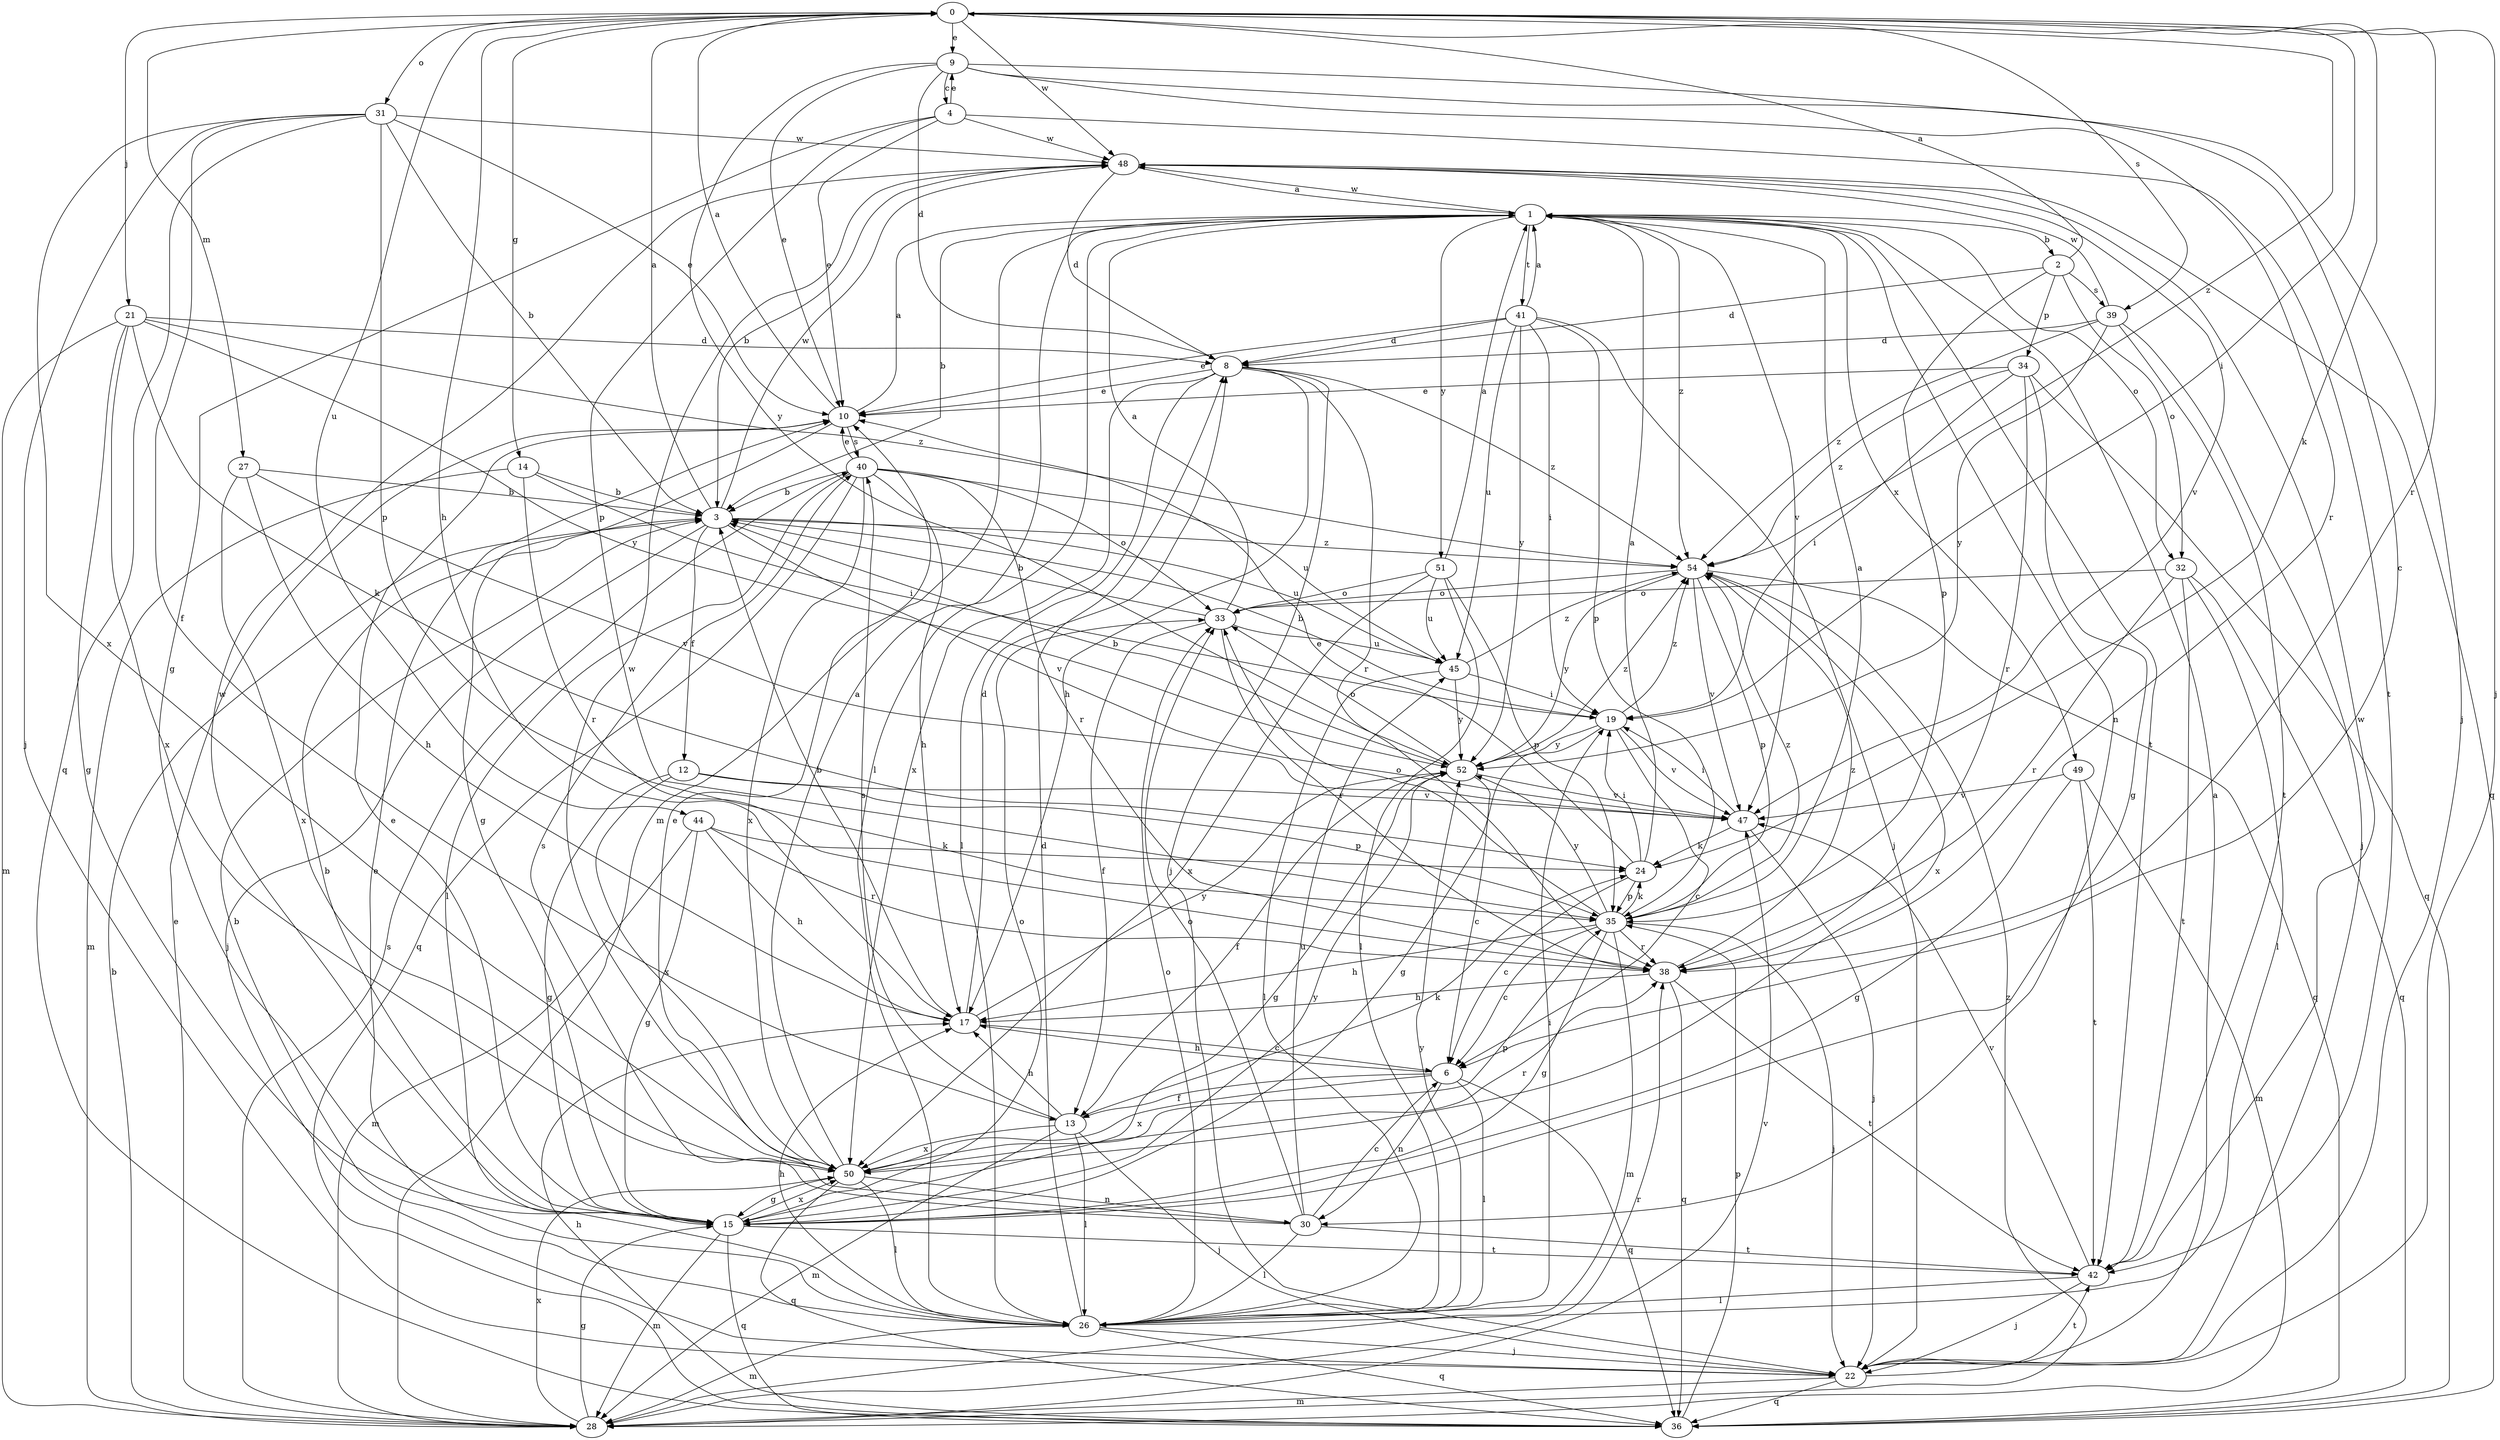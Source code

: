 strict digraph  {
0;
1;
2;
3;
4;
6;
8;
9;
10;
12;
13;
14;
15;
17;
19;
21;
22;
24;
26;
27;
28;
30;
31;
32;
33;
34;
35;
36;
38;
39;
40;
41;
42;
44;
45;
47;
48;
49;
50;
51;
52;
54;
0 -> 9  [label=e];
0 -> 14  [label=g];
0 -> 17  [label=h];
0 -> 19  [label=i];
0 -> 21  [label=j];
0 -> 22  [label=j];
0 -> 24  [label=k];
0 -> 27  [label=m];
0 -> 31  [label=o];
0 -> 38  [label=r];
0 -> 39  [label=s];
0 -> 44  [label=u];
0 -> 48  [label=w];
0 -> 54  [label=z];
1 -> 2  [label=b];
1 -> 3  [label=b];
1 -> 26  [label=l];
1 -> 28  [label=m];
1 -> 30  [label=n];
1 -> 32  [label=o];
1 -> 41  [label=t];
1 -> 42  [label=t];
1 -> 47  [label=v];
1 -> 48  [label=w];
1 -> 49  [label=x];
1 -> 51  [label=y];
1 -> 54  [label=z];
2 -> 0  [label=a];
2 -> 8  [label=d];
2 -> 32  [label=o];
2 -> 34  [label=p];
2 -> 35  [label=p];
2 -> 39  [label=s];
3 -> 0  [label=a];
3 -> 12  [label=f];
3 -> 22  [label=j];
3 -> 45  [label=u];
3 -> 47  [label=v];
3 -> 48  [label=w];
3 -> 54  [label=z];
4 -> 9  [label=e];
4 -> 10  [label=e];
4 -> 15  [label=g];
4 -> 35  [label=p];
4 -> 42  [label=t];
4 -> 48  [label=w];
6 -> 13  [label=f];
6 -> 17  [label=h];
6 -> 26  [label=l];
6 -> 30  [label=n];
6 -> 36  [label=q];
6 -> 50  [label=x];
8 -> 10  [label=e];
8 -> 17  [label=h];
8 -> 22  [label=j];
8 -> 26  [label=l];
8 -> 38  [label=r];
8 -> 50  [label=x];
8 -> 54  [label=z];
9 -> 4  [label=c];
9 -> 6  [label=c];
9 -> 8  [label=d];
9 -> 10  [label=e];
9 -> 22  [label=j];
9 -> 38  [label=r];
9 -> 52  [label=y];
10 -> 0  [label=a];
10 -> 1  [label=a];
10 -> 15  [label=g];
10 -> 40  [label=s];
12 -> 15  [label=g];
12 -> 35  [label=p];
12 -> 47  [label=v];
12 -> 50  [label=x];
13 -> 17  [label=h];
13 -> 22  [label=j];
13 -> 24  [label=k];
13 -> 26  [label=l];
13 -> 28  [label=m];
13 -> 40  [label=s];
13 -> 50  [label=x];
14 -> 3  [label=b];
14 -> 19  [label=i];
14 -> 28  [label=m];
14 -> 38  [label=r];
15 -> 3  [label=b];
15 -> 10  [label=e];
15 -> 28  [label=m];
15 -> 33  [label=o];
15 -> 36  [label=q];
15 -> 42  [label=t];
15 -> 48  [label=w];
15 -> 50  [label=x];
15 -> 52  [label=y];
17 -> 3  [label=b];
17 -> 6  [label=c];
17 -> 8  [label=d];
17 -> 52  [label=y];
19 -> 3  [label=b];
19 -> 6  [label=c];
19 -> 15  [label=g];
19 -> 47  [label=v];
19 -> 52  [label=y];
19 -> 54  [label=z];
21 -> 8  [label=d];
21 -> 15  [label=g];
21 -> 24  [label=k];
21 -> 28  [label=m];
21 -> 50  [label=x];
21 -> 52  [label=y];
21 -> 54  [label=z];
22 -> 1  [label=a];
22 -> 28  [label=m];
22 -> 36  [label=q];
22 -> 42  [label=t];
24 -> 1  [label=a];
24 -> 6  [label=c];
24 -> 10  [label=e];
24 -> 19  [label=i];
24 -> 35  [label=p];
26 -> 3  [label=b];
26 -> 8  [label=d];
26 -> 10  [label=e];
26 -> 17  [label=h];
26 -> 19  [label=i];
26 -> 22  [label=j];
26 -> 28  [label=m];
26 -> 33  [label=o];
26 -> 36  [label=q];
26 -> 52  [label=y];
27 -> 3  [label=b];
27 -> 17  [label=h];
27 -> 47  [label=v];
27 -> 50  [label=x];
28 -> 3  [label=b];
28 -> 10  [label=e];
28 -> 15  [label=g];
28 -> 38  [label=r];
28 -> 40  [label=s];
28 -> 47  [label=v];
28 -> 50  [label=x];
28 -> 54  [label=z];
30 -> 6  [label=c];
30 -> 10  [label=e];
30 -> 26  [label=l];
30 -> 33  [label=o];
30 -> 40  [label=s];
30 -> 42  [label=t];
30 -> 45  [label=u];
31 -> 3  [label=b];
31 -> 10  [label=e];
31 -> 13  [label=f];
31 -> 22  [label=j];
31 -> 35  [label=p];
31 -> 36  [label=q];
31 -> 48  [label=w];
31 -> 50  [label=x];
32 -> 26  [label=l];
32 -> 33  [label=o];
32 -> 36  [label=q];
32 -> 38  [label=r];
32 -> 42  [label=t];
33 -> 1  [label=a];
33 -> 3  [label=b];
33 -> 13  [label=f];
33 -> 38  [label=r];
33 -> 45  [label=u];
34 -> 10  [label=e];
34 -> 15  [label=g];
34 -> 19  [label=i];
34 -> 36  [label=q];
34 -> 38  [label=r];
34 -> 54  [label=z];
35 -> 1  [label=a];
35 -> 6  [label=c];
35 -> 15  [label=g];
35 -> 17  [label=h];
35 -> 22  [label=j];
35 -> 24  [label=k];
35 -> 28  [label=m];
35 -> 33  [label=o];
35 -> 38  [label=r];
35 -> 52  [label=y];
35 -> 54  [label=z];
36 -> 17  [label=h];
36 -> 35  [label=p];
38 -> 17  [label=h];
38 -> 36  [label=q];
38 -> 42  [label=t];
38 -> 54  [label=z];
39 -> 8  [label=d];
39 -> 22  [label=j];
39 -> 42  [label=t];
39 -> 48  [label=w];
39 -> 52  [label=y];
39 -> 54  [label=z];
40 -> 3  [label=b];
40 -> 10  [label=e];
40 -> 17  [label=h];
40 -> 26  [label=l];
40 -> 33  [label=o];
40 -> 36  [label=q];
40 -> 38  [label=r];
40 -> 45  [label=u];
40 -> 50  [label=x];
41 -> 1  [label=a];
41 -> 8  [label=d];
41 -> 10  [label=e];
41 -> 19  [label=i];
41 -> 22  [label=j];
41 -> 35  [label=p];
41 -> 45  [label=u];
41 -> 52  [label=y];
42 -> 22  [label=j];
42 -> 26  [label=l];
42 -> 47  [label=v];
42 -> 48  [label=w];
44 -> 15  [label=g];
44 -> 17  [label=h];
44 -> 24  [label=k];
44 -> 28  [label=m];
44 -> 38  [label=r];
45 -> 19  [label=i];
45 -> 26  [label=l];
45 -> 52  [label=y];
45 -> 54  [label=z];
47 -> 19  [label=i];
47 -> 22  [label=j];
47 -> 24  [label=k];
48 -> 1  [label=a];
48 -> 3  [label=b];
48 -> 8  [label=d];
48 -> 36  [label=q];
48 -> 47  [label=v];
49 -> 15  [label=g];
49 -> 28  [label=m];
49 -> 42  [label=t];
49 -> 47  [label=v];
50 -> 1  [label=a];
50 -> 15  [label=g];
50 -> 26  [label=l];
50 -> 30  [label=n];
50 -> 35  [label=p];
50 -> 36  [label=q];
50 -> 38  [label=r];
50 -> 48  [label=w];
51 -> 1  [label=a];
51 -> 26  [label=l];
51 -> 33  [label=o];
51 -> 35  [label=p];
51 -> 45  [label=u];
51 -> 50  [label=x];
52 -> 3  [label=b];
52 -> 6  [label=c];
52 -> 13  [label=f];
52 -> 15  [label=g];
52 -> 33  [label=o];
52 -> 47  [label=v];
52 -> 54  [label=z];
54 -> 33  [label=o];
54 -> 35  [label=p];
54 -> 36  [label=q];
54 -> 47  [label=v];
54 -> 50  [label=x];
54 -> 52  [label=y];
}
